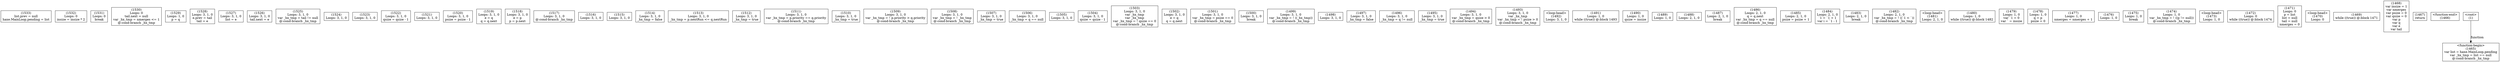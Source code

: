 digraph graphname {
n1533 [shape=box,label="(1533)\nlist.prev = null\nhaxe.MainLoop.pending = list"];
n1532 [shape=box,label="(1532)\nLoops: 0\ninsize = insize * 2"];
n1531 [shape=box,label="(1531)\nLoops: 0\nbreak"];
n1530 [shape=box,label="(1530)\nLoops: 0\ntail.next = null\nvar _hx_tmp = nmerges <= 1\n@:cond-branch _hx_tmp"];
n1529 [shape=box,label="(1529)\nLoops: 1, 0\np = q"];
n1528 [shape=box,label="(1528)\nLoops: 3, 1, 0\ne.prev = tail\ntail = e"];
n1527 [shape=box,label="(1527)\nLoops: 3, 1, 0\nlist = e"];
n1526 [shape=box,label="(1526)\nLoops: 3, 1, 0\ntail.next = e"];
n1525 [shape=box,label="(1525)\nLoops: 3, 1, 0\nvar _hx_tmp = tail != null\n@:cond-branch _hx_tmp"];
n1524 [shape=box,label="(1524)\nLoops: 3, 1, 0"];
n1523 [shape=box,label="(1523)\nLoops: 3, 1, 0"];
n1522 [shape=box,label="(1522)\nLoops: 3, 1, 0\nqsize = qsize - 1"];
n1521 [shape=box,label="(1521)\nLoops: 3, 1, 0"];
n1520 [shape=box,label="(1520)\nLoops: 3, 1, 0\npsize = psize - 1"];
n1519 [shape=box,label="(1519)\nLoops: 3, 1, 0\ne = q\nq = q.next"];
n1518 [shape=box,label="(1518)\nLoops: 3, 1, 0\ne = p\np = p.next"];
n1517 [shape=box,label="(1517)\nLoops: 3, 1, 0\n@:cond-branch _hx_tmp"];
n1516 [shape=box,label="(1516)\nLoops: 3, 1, 0"];
n1515 [shape=box,label="(1515)\nLoops: 3, 1, 0"];
n1514 [shape=box,label="(1514)\nLoops: 3, 1, 0\n_hx_tmp = false"];
n1513 [shape=box,label="(1513)\nLoops: 3, 1, 0\n_hx_tmp = p.nextRun <= q.nextRun"];
n1512 [shape=box,label="(1512)\nLoops: 3, 1, 0\n_hx_tmp = true"];
n1511 [shape=box,label="(1511)\nLoops: 3, 1, 0\nvar _hx_tmp = p.priority == q.priority\n@:cond-branch _hx_tmp"];
n1510 [shape=box,label="(1510)\nLoops: 3, 1, 0\n_hx_tmp = true"];
n1509 [shape=box,label="(1509)\nLoops: 3, 1, 0\nvar _hx_tmp = ! p.priority > q.priority\n@:cond-branch _hx_tmp"];
n1508 [shape=box,label="(1508)\nLoops: 3, 1, 0\nvar _hx_tmp = ! _hx_tmp\n@:cond-branch _hx_tmp"];
n1507 [shape=box,label="(1507)\nLoops: 3, 1, 0\n_hx_tmp = true"];
n1506 [shape=box,label="(1506)\nLoops: 3, 1, 0\n_hx_tmp = q == null"];
n1505 [shape=box,label="(1505)\nLoops: 3, 1, 0"];
n1504 [shape=box,label="(1504)\nLoops: 3, 1, 0\nqsize = qsize - 1"];
n1503 [shape=box,label="(1503)\nLoops: 3, 1, 0\nvar _hx_tmp\nvar _hx_tmp\nvar _hx_tmp = ! qsize == 0\n@:cond-branch _hx_tmp"];
n1502 [shape=box,label="(1502)\nLoops: 3, 1, 0\ne = q\nq = q.next"];
n1501 [shape=box,label="(1501)\nLoops: 3, 1, 0\nvar _hx_tmp = psize == 0\n@:cond-branch _hx_tmp"];
n1500 [shape=box,label="(1500)\nLoops: 3, 1, 0\nbreak"];
n1499 [shape=box,label="(1499)\nLoops: 3, 1, 0\nvar _hx_tmp = ! ((_hx_tmp))\n@:cond-branch _hx_tmp"];
n1498 [shape=box,label="(1498)\nLoops: 3, 1, 0"];
n1497 [shape=box,label="(1497)\nLoops: 3, 1, 0\n_hx_tmp = false"];
n1496 [shape=box,label="(1496)\nLoops: 3, 1, 0\n_hx_tmp = q != null"];
n1495 [shape=box,label="(1495)\nLoops: 3, 1, 0\n_hx_tmp = true"];
n1494 [shape=box,label="(1494)\nLoops: 3, 1, 0\nvar _hx_tmp = qsize > 0\n@:cond-branch _hx_tmp"];
n1493 [shape=box,label="(1493)\nLoops: 3, 1, 0\nvar _hx_tmp\nvar _hx_tmp = ! psize > 0\n@:cond-branch _hx_tmp"];
n1492 [shape=box,label="<loop-head>
(1492)\nLoops: 3, 1, 0"];
n1491 [shape=box,label="(1491)\nLoops: 1, 0\nwhile ((true)) @:block 1493"];
n1490 [shape=box,label="(1490)\nLoops: 1, 0\nqsize = insize"];
n1489 [shape=box,label="(1489)\nLoops: 1, 0"];
n1488 [shape=box,label="(1488)\nLoops: 2, 1, 0"];
n1487 [shape=box,label="(1487)\nLoops: 2, 1, 0\nbreak"];
n1486 [shape=box,label="(1486)\nLoops: 2, 1, 0\nq = q.next\nvar _hx_tmp = q == null\n@:cond-branch _hx_tmp"];
n1485 [shape=box,label="(1485)\nLoops: 2, 1, 0\npsize = psize + 1"];
n1484 [shape=box,label="(1484)\nLoops: 2, 1, 0\n`1 = `1 + 1\nvar i = `1 - 1"];
n1483 [shape=box,label="(1483)\nLoops: 2, 1, 0\nbreak"];
n1482 [shape=box,label="(1482)\nLoops: 2, 1, 0\nvar _hx_tmp = ! ((`1 < `))\n@:cond-branch _hx_tmp"];
n1481 [shape=box,label="<loop-head>
(1481)\nLoops: 2, 1, 0"];
n1480 [shape=box,label="(1480)\nLoops: 1, 0\nwhile ((true)) @:block 1482"];
n1479 [shape=box,label="(1479)\nLoops: 1, 0\nvar `1 = 0\nvar ` = insize"];
n1478 [shape=box,label="(1478)\nLoops: 1, 0\nq = p\npsize = 0"];
n1477 [shape=box,label="(1477)\nLoops: 1, 0\nnmerges = nmerges + 1"];
n1476 [shape=box,label="(1476)\nLoops: 1, 0"];
n1475 [shape=box,label="(1475)\nLoops: 1, 0\nbreak"];
n1474 [shape=box,label="(1474)\nLoops: 1, 0\nvar _hx_tmp = ! ((p != null))\n@:cond-branch _hx_tmp"];
n1473 [shape=box,label="<loop-head>
(1473)\nLoops: 1, 0"];
n1472 [shape=box,label="(1472)\nLoops: 0\nwhile ((true)) @:block 1474"];
n1471 [shape=box,label="(1471)\nLoops: 0\np = list\nlist = null\ntail = null\nnmerges = 0"];
n1470 [shape=box,label="<loop-head>
(1470)\nLoops: 0"];
n1469 [shape=box,label="(1469)\nwhile ((true)) @:block 1471"];
n1468 [shape=box,label="(1468)\nvar insize = 1\nvar nmerges\nvar psize = 0\nvar qsize = 0\nvar p\nvar q\nvar e\nvar tail"];
n1467 [shape=box,label="(1467)\nreturn"];
n1466 [shape=box,label="<function-end>
(1466)"];
n1465 [shape=box,label="<function-begin>
(1465)\nvar list = haxe.MainLoop.pending\nvar _hx_tmp = list == null\n@:cond-branch _hx_tmp"];
n1 [shape=box,label="<root>
(1)"];
n1 -> n1465[label="function"];
}

